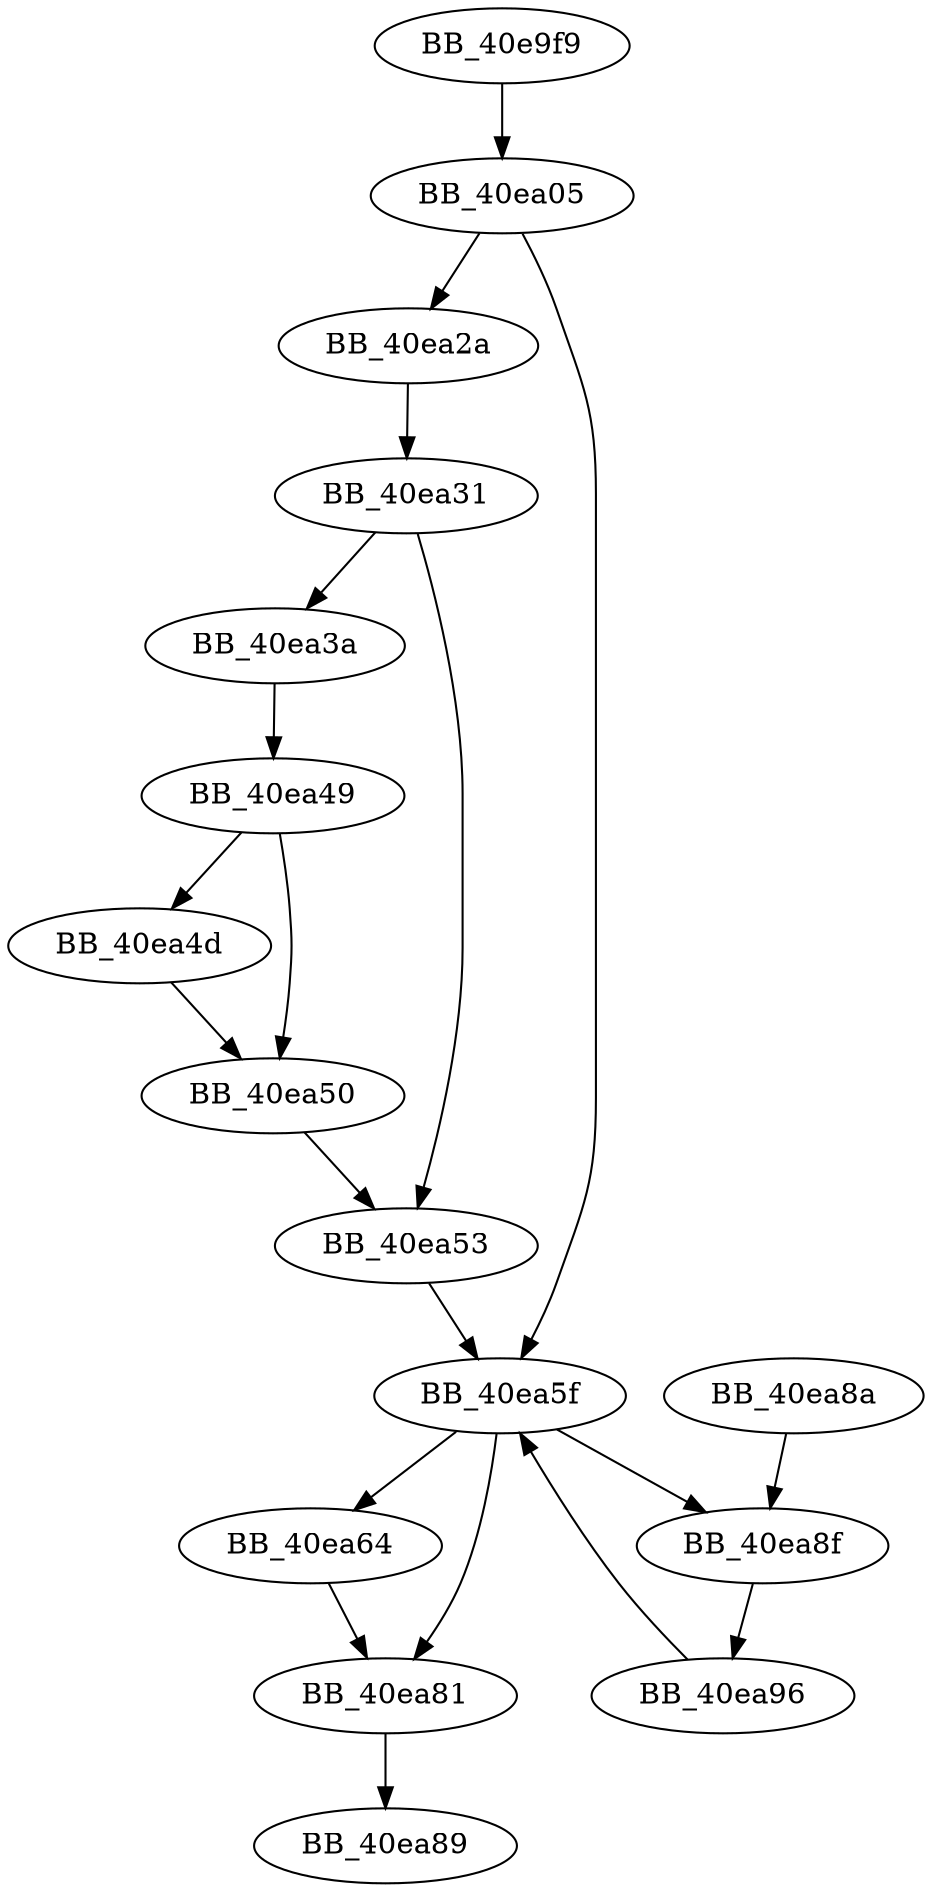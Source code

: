 DiGraph ___lock_fhandle{
BB_40e9f9->BB_40ea05
BB_40ea05->BB_40ea2a
BB_40ea05->BB_40ea5f
BB_40ea2a->BB_40ea31
BB_40ea31->BB_40ea3a
BB_40ea31->BB_40ea53
BB_40ea3a->BB_40ea49
BB_40ea49->BB_40ea4d
BB_40ea49->BB_40ea50
BB_40ea4d->BB_40ea50
BB_40ea50->BB_40ea53
BB_40ea53->BB_40ea5f
BB_40ea5f->BB_40ea64
BB_40ea5f->BB_40ea81
BB_40ea5f->BB_40ea8f
BB_40ea64->BB_40ea81
BB_40ea81->BB_40ea89
BB_40ea8a->BB_40ea8f
BB_40ea8f->BB_40ea96
BB_40ea96->BB_40ea5f
}
